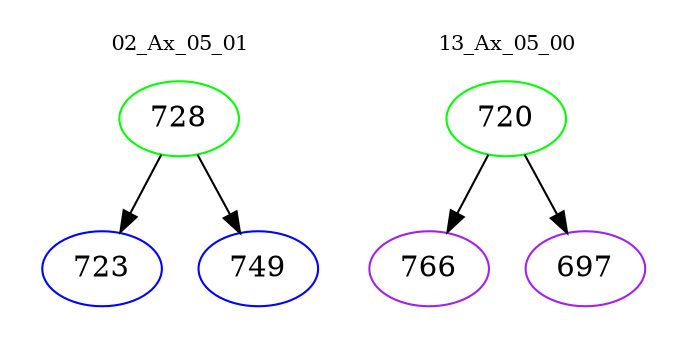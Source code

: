 digraph{
subgraph cluster_0 {
color = white
label = "02_Ax_05_01";
fontsize=10;
T0_728 [label="728", color="green"]
T0_728 -> T0_723 [color="black"]
T0_723 [label="723", color="blue"]
T0_728 -> T0_749 [color="black"]
T0_749 [label="749", color="blue"]
}
subgraph cluster_1 {
color = white
label = "13_Ax_05_00";
fontsize=10;
T1_720 [label="720", color="green"]
T1_720 -> T1_766 [color="black"]
T1_766 [label="766", color="purple"]
T1_720 -> T1_697 [color="black"]
T1_697 [label="697", color="purple"]
}
}
